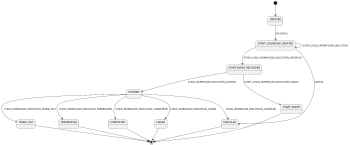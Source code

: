 ` Copyright (C) 2020 Temporal Technologies, Inc. All Rights Reserved.
`
` Copyright 2012-2016 Amazon.com, Inc. or its affiliates. All Rights Reserved.
`
` Modifications copyright (C) 2017 Uber Technologies, Inc.
`
` Licensed under the Apache License, Version 2.0 (the "License"). You may not
` use this file except in compliance with the License. A copy of the License is
` located at
`
` http://aws.amazon.com/apache2.0
`
` or in the "license" file accompanying this file. This file is distributed on
` an "AS IS" BASIS, WITHOUT WARRANTIES OR CONDITIONS OF ANY KIND, either
` express or implied. See the License for the specific language governing
` permissions and limitations under the License.

` Generated from src/main/java/io/temporal/internal/csm/ChildWorkflowCommands.java
` by io.temporal.internal.csm.CommandsGeneratePlantUMLStateDiagrams

@startuml
scale 350 width
[*] --> CREATED
CREATED --> START_COMMAND_CREATED: SCHEDULE
START_COMMAND_CREATED --> START_COMMAND_CREATED: START_CHILD_WORKFLOW_EXECUTION
START_COMMAND_CREATED --> START_EVENT_RECORDED: START_CHILD_WORKFLOW_EXECUTION_INITIATED
START_COMMAND_CREATED --> CANCELED: CANCEL
START_EVENT_RECORDED --> STARTED: CHILD_WORKFLOW_EXECUTION_STARTED
START_EVENT_RECORDED --> START_FAILED: START_CHILD_WORKFLOW_EXECUTION_FAILED
STARTED --> COMPLETED: CHILD_WORKFLOW_EXECUTION_COMPLETED
STARTED --> FAILED: CHILD_WORKFLOW_EXECUTION_FAILED
STARTED --> TIMED_OUT: CHILD_WORKFLOW_EXECUTION_TIMED_OUT
STARTED --> CANCELED: CHILD_WORKFLOW_EXECUTION_CANCELED
STARTED --> TERMINATED: CHILD_WORKFLOW_EXECUTION_TERMINATED
START_FAILED --> [*]
COMPLETED --> [*]
FAILED --> [*]
CANCELED --> [*]
TIMED_OUT --> [*]
TERMINATED --> [*]
@enduml
